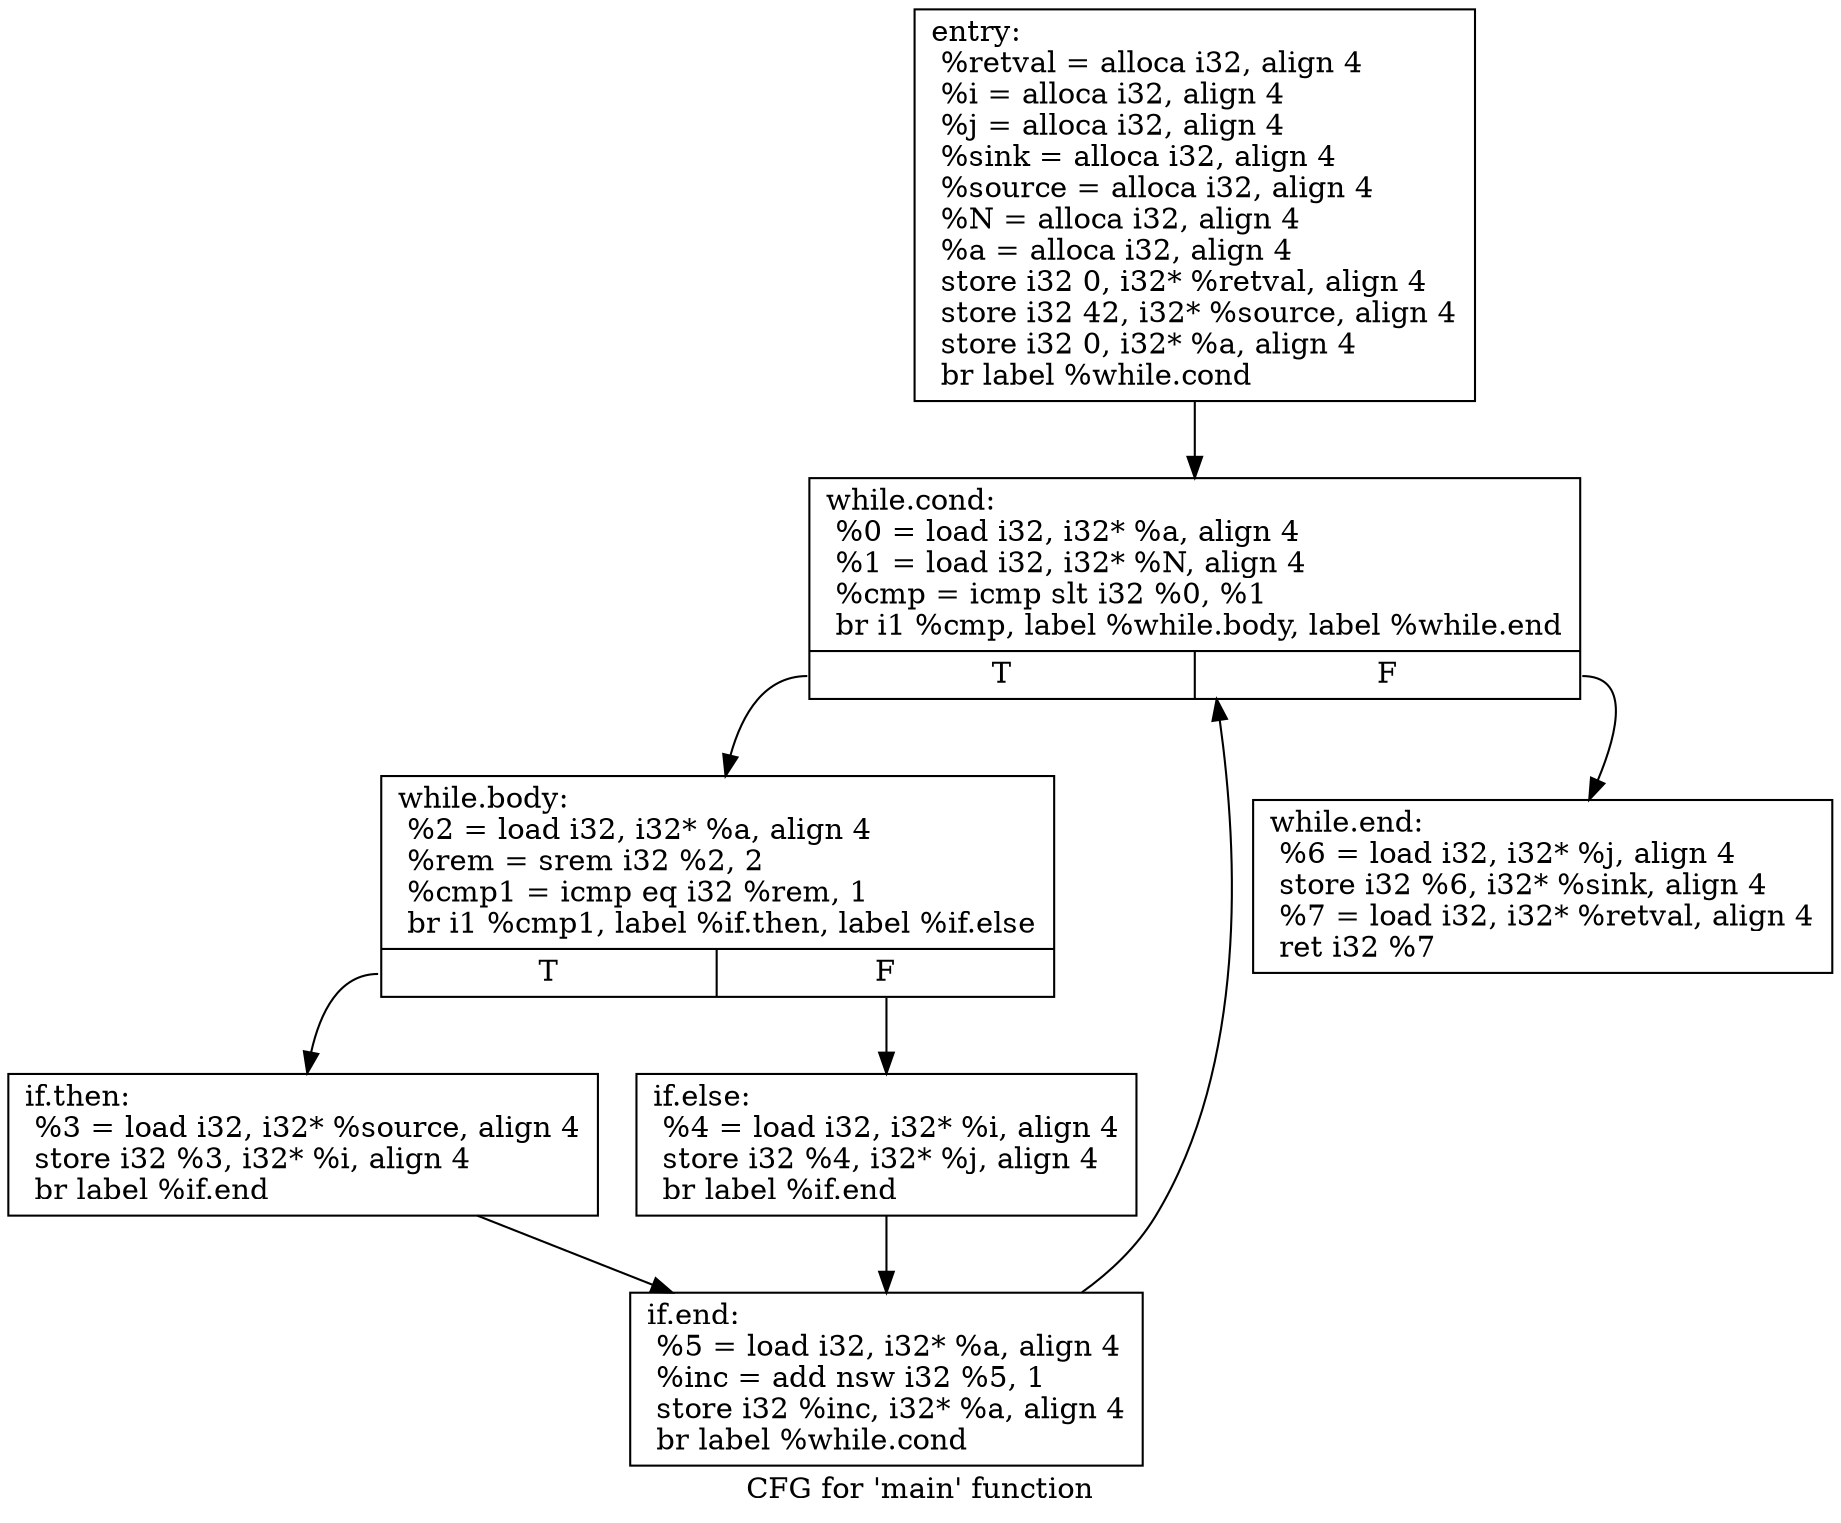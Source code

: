digraph "CFG for 'main' function" {
	label="CFG for 'main' function";

	Node0x27fb560 [shape=record,label="{entry:\l  %retval = alloca i32, align 4\l  %i = alloca i32, align 4\l  %j = alloca i32, align 4\l  %sink = alloca i32, align 4\l  %source = alloca i32, align 4\l  %N = alloca i32, align 4\l  %a = alloca i32, align 4\l  store i32 0, i32* %retval, align 4\l  store i32 42, i32* %source, align 4\l  store i32 0, i32* %a, align 4\l  br label %while.cond\l}"];
	Node0x27fb560 -> Node0x27fc230;
	Node0x27fc230 [shape=record,label="{while.cond:                                       \l  %0 = load i32, i32* %a, align 4\l  %1 = load i32, i32* %N, align 4\l  %cmp = icmp slt i32 %0, %1\l  br i1 %cmp, label %while.body, label %while.end\l|{<s0>T|<s1>F}}"];
	Node0x27fc230:s0 -> Node0x27fc480;
	Node0x27fc230:s1 -> Node0x27fc560;
	Node0x27fc480 [shape=record,label="{while.body:                                       \l  %2 = load i32, i32* %a, align 4\l  %rem = srem i32 %2, 2\l  %cmp1 = icmp eq i32 %rem, 1\l  br i1 %cmp1, label %if.then, label %if.else\l|{<s0>T|<s1>F}}"];
	Node0x27fc480:s0 -> Node0x27fc940;
	Node0x27fc480:s1 -> Node0x27fca10;
	Node0x27fc940 [shape=record,label="{if.then:                                          \l  %3 = load i32, i32* %source, align 4\l  store i32 %3, i32* %i, align 4\l  br label %if.end\l}"];
	Node0x27fc940 -> Node0x27fcb60;
	Node0x27fca10 [shape=record,label="{if.else:                                          \l  %4 = load i32, i32* %i, align 4\l  store i32 %4, i32* %j, align 4\l  br label %if.end\l}"];
	Node0x27fca10 -> Node0x27fcb60;
	Node0x27fcb60 [shape=record,label="{if.end:                                           \l  %5 = load i32, i32* %a, align 4\l  %inc = add nsw i32 %5, 1\l  store i32 %inc, i32* %a, align 4\l  br label %while.cond\l}"];
	Node0x27fcb60 -> Node0x27fc230;
	Node0x27fc560 [shape=record,label="{while.end:                                        \l  %6 = load i32, i32* %j, align 4\l  store i32 %6, i32* %sink, align 4\l  %7 = load i32, i32* %retval, align 4\l  ret i32 %7\l}"];
}

